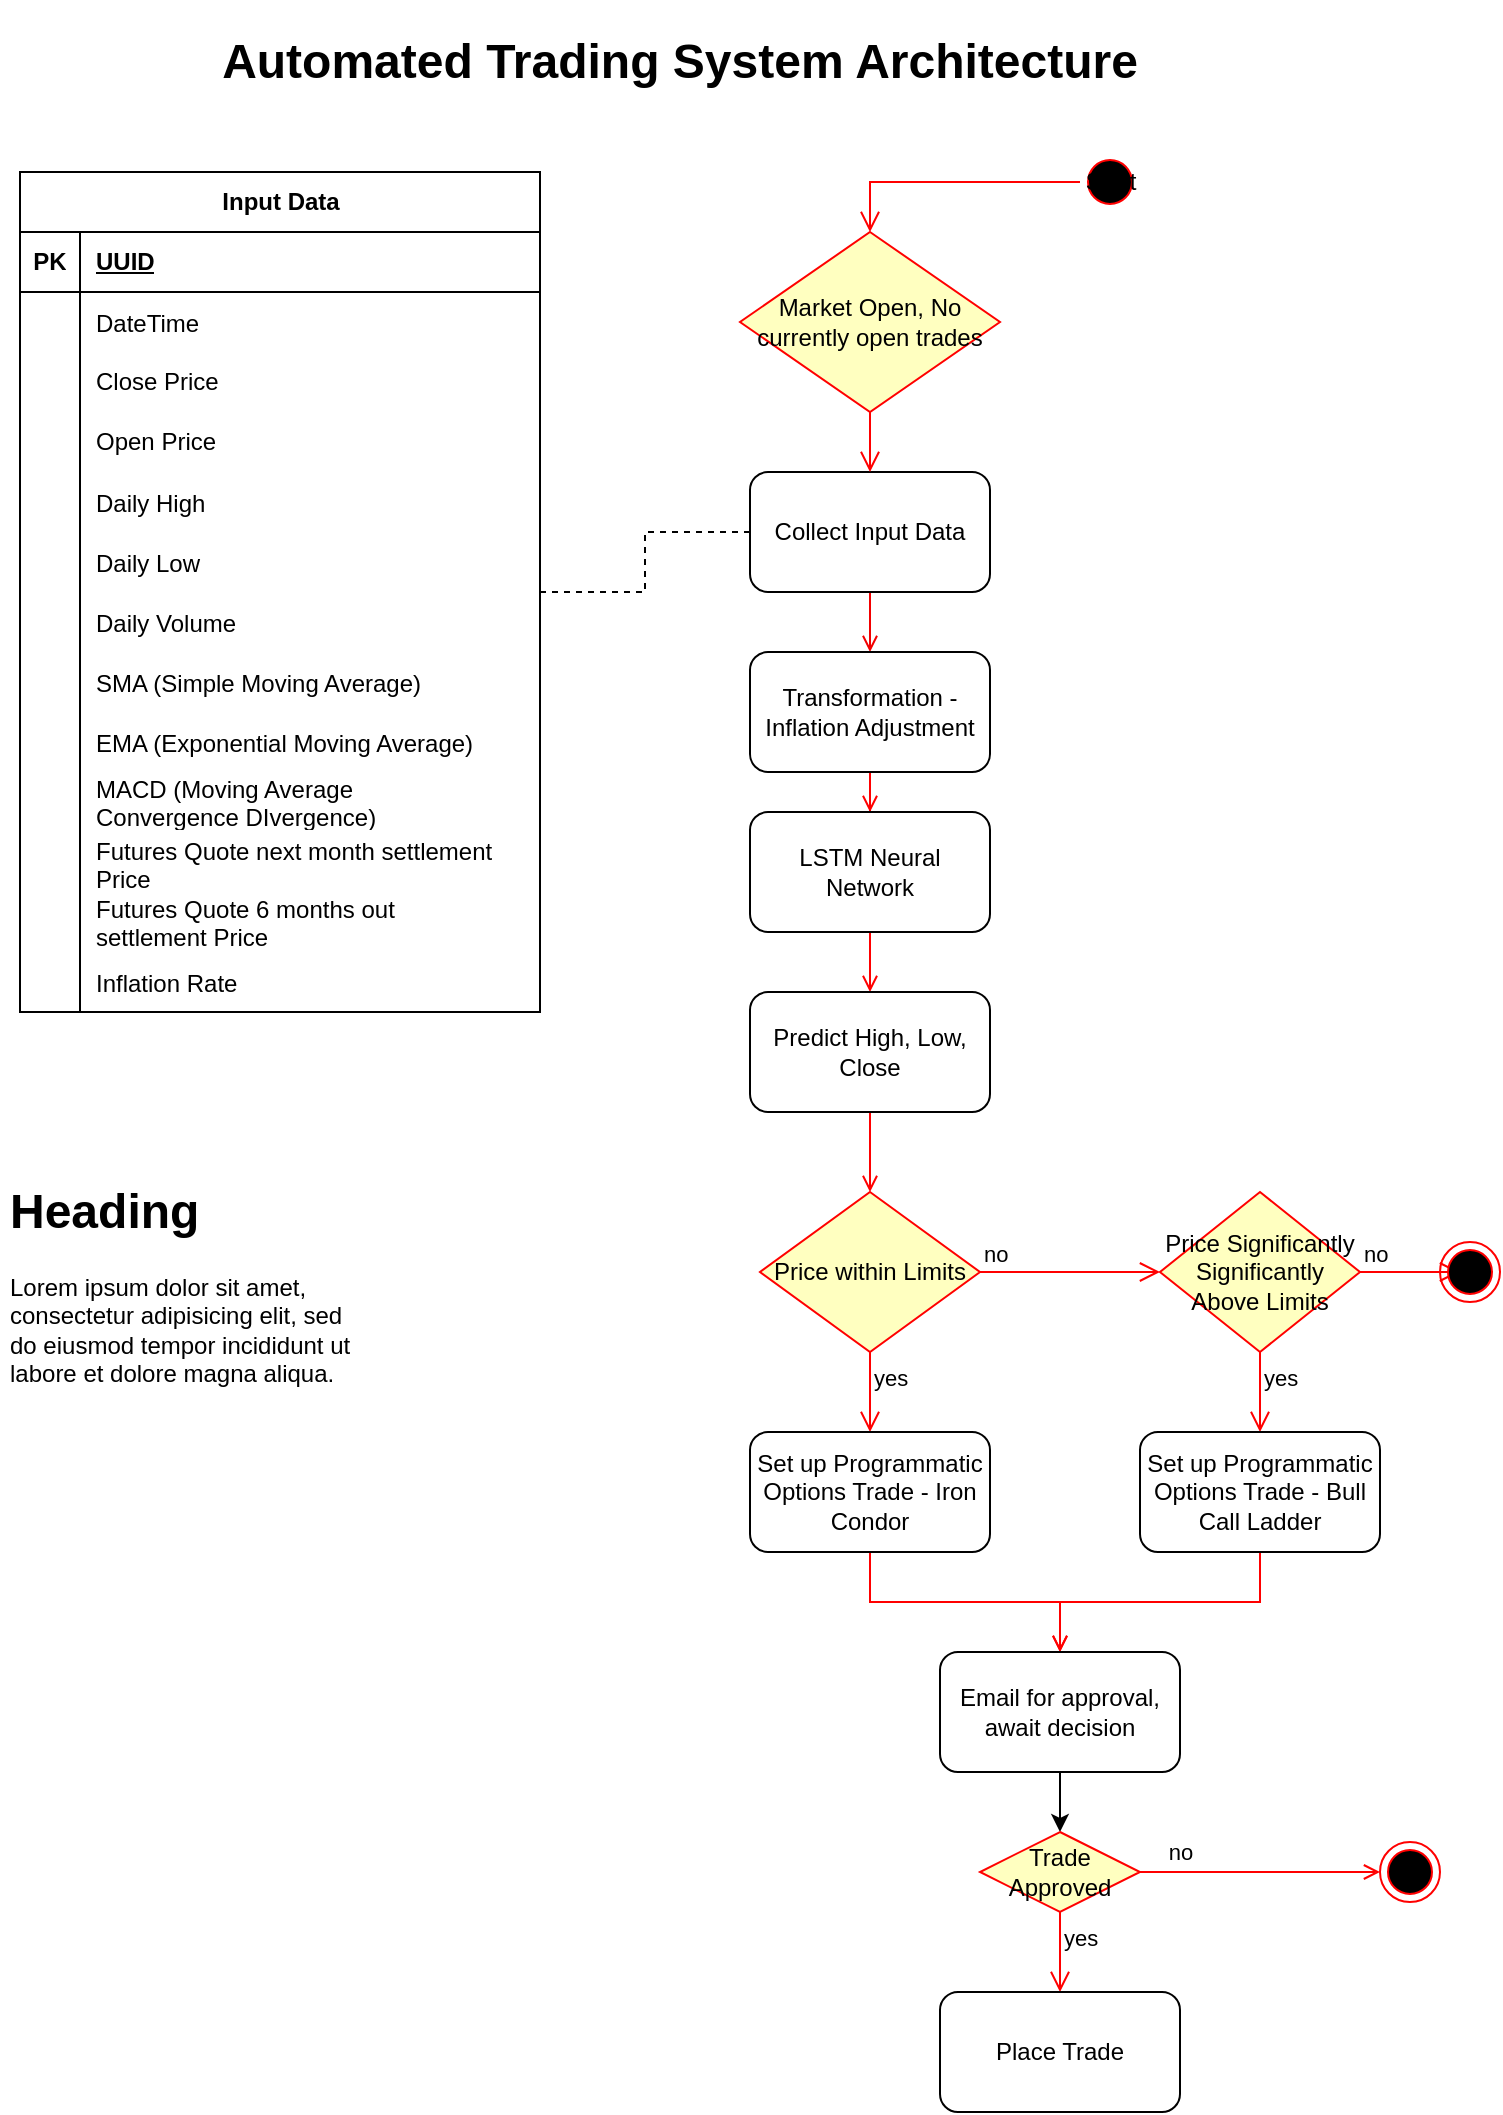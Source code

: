 <mxfile version="22.1.11" type="device">
  <diagram name="Page-1" id="6JWECMsm2gpY-R7SUFQm">
    <mxGraphModel dx="2074" dy="1150" grid="1" gridSize="10" guides="1" tooltips="1" connect="1" arrows="1" fold="1" page="1" pageScale="1" pageWidth="850" pageHeight="1100" math="0" shadow="0">
      <root>
        <mxCell id="0" />
        <mxCell id="1" parent="0" />
        <mxCell id="6mbvFhhKIxdu4Y5T3T8f-79" style="edgeStyle=orthogonalEdgeStyle;rounded=0;orthogonalLoop=1;jettySize=auto;html=1;endArrow=none;endFill=0;dashed=1;" edge="1" parent="1" source="6mbvFhhKIxdu4Y5T3T8f-1" target="6mbvFhhKIxdu4Y5T3T8f-43">
          <mxGeometry relative="1" as="geometry" />
        </mxCell>
        <mxCell id="6mbvFhhKIxdu4Y5T3T8f-1" value="Input Data" style="shape=table;startSize=30;container=1;collapsible=1;childLayout=tableLayout;fixedRows=1;rowLines=0;fontStyle=1;align=center;resizeLast=1;html=1;" vertex="1" parent="1">
          <mxGeometry x="80" y="100" width="260" height="420" as="geometry" />
        </mxCell>
        <mxCell id="6mbvFhhKIxdu4Y5T3T8f-2" value="" style="shape=tableRow;horizontal=0;startSize=0;swimlaneHead=0;swimlaneBody=0;fillColor=none;collapsible=0;dropTarget=0;points=[[0,0.5],[1,0.5]];portConstraint=eastwest;top=0;left=0;right=0;bottom=1;" vertex="1" parent="6mbvFhhKIxdu4Y5T3T8f-1">
          <mxGeometry y="30" width="260" height="30" as="geometry" />
        </mxCell>
        <mxCell id="6mbvFhhKIxdu4Y5T3T8f-3" value="PK" style="shape=partialRectangle;connectable=0;fillColor=none;top=0;left=0;bottom=0;right=0;fontStyle=1;overflow=hidden;whiteSpace=wrap;html=1;" vertex="1" parent="6mbvFhhKIxdu4Y5T3T8f-2">
          <mxGeometry width="30" height="30" as="geometry">
            <mxRectangle width="30" height="30" as="alternateBounds" />
          </mxGeometry>
        </mxCell>
        <mxCell id="6mbvFhhKIxdu4Y5T3T8f-4" value="UUID" style="shape=partialRectangle;connectable=0;fillColor=none;top=0;left=0;bottom=0;right=0;align=left;spacingLeft=6;fontStyle=5;overflow=hidden;whiteSpace=wrap;html=1;" vertex="1" parent="6mbvFhhKIxdu4Y5T3T8f-2">
          <mxGeometry x="30" width="230" height="30" as="geometry">
            <mxRectangle width="230" height="30" as="alternateBounds" />
          </mxGeometry>
        </mxCell>
        <mxCell id="6mbvFhhKIxdu4Y5T3T8f-38" value="" style="shape=tableRow;horizontal=0;startSize=0;swimlaneHead=0;swimlaneBody=0;fillColor=none;collapsible=0;dropTarget=0;points=[[0,0.5],[1,0.5]];portConstraint=eastwest;top=0;left=0;right=0;bottom=0;" vertex="1" parent="6mbvFhhKIxdu4Y5T3T8f-1">
          <mxGeometry y="60" width="260" height="30" as="geometry" />
        </mxCell>
        <mxCell id="6mbvFhhKIxdu4Y5T3T8f-39" value="" style="shape=partialRectangle;connectable=0;fillColor=none;top=0;left=0;bottom=0;right=0;editable=1;overflow=hidden;" vertex="1" parent="6mbvFhhKIxdu4Y5T3T8f-38">
          <mxGeometry width="30" height="30" as="geometry">
            <mxRectangle width="30" height="30" as="alternateBounds" />
          </mxGeometry>
        </mxCell>
        <mxCell id="6mbvFhhKIxdu4Y5T3T8f-40" value="DateTime" style="shape=partialRectangle;connectable=0;fillColor=none;top=0;left=0;bottom=0;right=0;align=left;spacingLeft=6;overflow=hidden;" vertex="1" parent="6mbvFhhKIxdu4Y5T3T8f-38">
          <mxGeometry x="30" width="230" height="30" as="geometry">
            <mxRectangle width="230" height="30" as="alternateBounds" />
          </mxGeometry>
        </mxCell>
        <mxCell id="6mbvFhhKIxdu4Y5T3T8f-5" value="" style="shape=tableRow;horizontal=0;startSize=0;swimlaneHead=0;swimlaneBody=0;fillColor=none;collapsible=0;dropTarget=0;points=[[0,0.5],[1,0.5]];portConstraint=eastwest;top=0;left=0;right=0;bottom=0;" vertex="1" parent="6mbvFhhKIxdu4Y5T3T8f-1">
          <mxGeometry y="90" width="260" height="30" as="geometry" />
        </mxCell>
        <mxCell id="6mbvFhhKIxdu4Y5T3T8f-6" value="" style="shape=partialRectangle;connectable=0;fillColor=none;top=0;left=0;bottom=0;right=0;editable=1;overflow=hidden;whiteSpace=wrap;html=1;" vertex="1" parent="6mbvFhhKIxdu4Y5T3T8f-5">
          <mxGeometry width="30" height="30" as="geometry">
            <mxRectangle width="30" height="30" as="alternateBounds" />
          </mxGeometry>
        </mxCell>
        <mxCell id="6mbvFhhKIxdu4Y5T3T8f-7" value="Close Price" style="shape=partialRectangle;connectable=0;fillColor=none;top=0;left=0;bottom=0;right=0;align=left;spacingLeft=6;overflow=hidden;whiteSpace=wrap;html=1;" vertex="1" parent="6mbvFhhKIxdu4Y5T3T8f-5">
          <mxGeometry x="30" width="230" height="30" as="geometry">
            <mxRectangle width="230" height="30" as="alternateBounds" />
          </mxGeometry>
        </mxCell>
        <mxCell id="6mbvFhhKIxdu4Y5T3T8f-8" value="" style="shape=tableRow;horizontal=0;startSize=0;swimlaneHead=0;swimlaneBody=0;fillColor=none;collapsible=0;dropTarget=0;points=[[0,0.5],[1,0.5]];portConstraint=eastwest;top=0;left=0;right=0;bottom=0;" vertex="1" parent="6mbvFhhKIxdu4Y5T3T8f-1">
          <mxGeometry y="120" width="260" height="30" as="geometry" />
        </mxCell>
        <mxCell id="6mbvFhhKIxdu4Y5T3T8f-9" value="" style="shape=partialRectangle;connectable=0;fillColor=none;top=0;left=0;bottom=0;right=0;editable=1;overflow=hidden;whiteSpace=wrap;html=1;" vertex="1" parent="6mbvFhhKIxdu4Y5T3T8f-8">
          <mxGeometry width="30" height="30" as="geometry">
            <mxRectangle width="30" height="30" as="alternateBounds" />
          </mxGeometry>
        </mxCell>
        <mxCell id="6mbvFhhKIxdu4Y5T3T8f-10" value="Open Price" style="shape=partialRectangle;connectable=0;fillColor=none;top=0;left=0;bottom=0;right=0;align=left;spacingLeft=6;overflow=hidden;whiteSpace=wrap;html=1;" vertex="1" parent="6mbvFhhKIxdu4Y5T3T8f-8">
          <mxGeometry x="30" width="230" height="30" as="geometry">
            <mxRectangle width="230" height="30" as="alternateBounds" />
          </mxGeometry>
        </mxCell>
        <mxCell id="6mbvFhhKIxdu4Y5T3T8f-59" value="" style="shape=tableRow;horizontal=0;startSize=0;swimlaneHead=0;swimlaneBody=0;fillColor=none;collapsible=0;dropTarget=0;points=[[0,0.5],[1,0.5]];portConstraint=eastwest;top=0;left=0;right=0;bottom=0;" vertex="1" parent="6mbvFhhKIxdu4Y5T3T8f-1">
          <mxGeometry y="150" width="260" height="30" as="geometry" />
        </mxCell>
        <mxCell id="6mbvFhhKIxdu4Y5T3T8f-60" value="" style="shape=partialRectangle;connectable=0;fillColor=none;top=0;left=0;bottom=0;right=0;editable=1;overflow=hidden;" vertex="1" parent="6mbvFhhKIxdu4Y5T3T8f-59">
          <mxGeometry width="30" height="30" as="geometry">
            <mxRectangle width="30" height="30" as="alternateBounds" />
          </mxGeometry>
        </mxCell>
        <mxCell id="6mbvFhhKIxdu4Y5T3T8f-61" value="Daily High" style="shape=partialRectangle;connectable=0;fillColor=none;top=0;left=0;bottom=0;right=0;align=left;spacingLeft=6;overflow=hidden;" vertex="1" parent="6mbvFhhKIxdu4Y5T3T8f-59">
          <mxGeometry x="30" width="230" height="30" as="geometry">
            <mxRectangle width="230" height="30" as="alternateBounds" />
          </mxGeometry>
        </mxCell>
        <mxCell id="6mbvFhhKIxdu4Y5T3T8f-62" value="" style="shape=tableRow;horizontal=0;startSize=0;swimlaneHead=0;swimlaneBody=0;fillColor=none;collapsible=0;dropTarget=0;points=[[0,0.5],[1,0.5]];portConstraint=eastwest;top=0;left=0;right=0;bottom=0;" vertex="1" parent="6mbvFhhKIxdu4Y5T3T8f-1">
          <mxGeometry y="180" width="260" height="30" as="geometry" />
        </mxCell>
        <mxCell id="6mbvFhhKIxdu4Y5T3T8f-63" value="" style="shape=partialRectangle;connectable=0;fillColor=none;top=0;left=0;bottom=0;right=0;editable=1;overflow=hidden;" vertex="1" parent="6mbvFhhKIxdu4Y5T3T8f-62">
          <mxGeometry width="30" height="30" as="geometry">
            <mxRectangle width="30" height="30" as="alternateBounds" />
          </mxGeometry>
        </mxCell>
        <mxCell id="6mbvFhhKIxdu4Y5T3T8f-64" value="Daily Low" style="shape=partialRectangle;connectable=0;fillColor=none;top=0;left=0;bottom=0;right=0;align=left;spacingLeft=6;overflow=hidden;" vertex="1" parent="6mbvFhhKIxdu4Y5T3T8f-62">
          <mxGeometry x="30" width="230" height="30" as="geometry">
            <mxRectangle width="230" height="30" as="alternateBounds" />
          </mxGeometry>
        </mxCell>
        <mxCell id="6mbvFhhKIxdu4Y5T3T8f-17" value="" style="shape=tableRow;horizontal=0;startSize=0;swimlaneHead=0;swimlaneBody=0;fillColor=none;collapsible=0;dropTarget=0;points=[[0,0.5],[1,0.5]];portConstraint=eastwest;top=0;left=0;right=0;bottom=0;" vertex="1" parent="6mbvFhhKIxdu4Y5T3T8f-1">
          <mxGeometry y="210" width="260" height="30" as="geometry" />
        </mxCell>
        <mxCell id="6mbvFhhKIxdu4Y5T3T8f-18" value="" style="shape=partialRectangle;connectable=0;fillColor=none;top=0;left=0;bottom=0;right=0;editable=1;overflow=hidden;" vertex="1" parent="6mbvFhhKIxdu4Y5T3T8f-17">
          <mxGeometry width="30" height="30" as="geometry">
            <mxRectangle width="30" height="30" as="alternateBounds" />
          </mxGeometry>
        </mxCell>
        <mxCell id="6mbvFhhKIxdu4Y5T3T8f-19" value="Daily Volume" style="shape=partialRectangle;connectable=0;fillColor=none;top=0;left=0;bottom=0;right=0;align=left;spacingLeft=6;overflow=hidden;" vertex="1" parent="6mbvFhhKIxdu4Y5T3T8f-17">
          <mxGeometry x="30" width="230" height="30" as="geometry">
            <mxRectangle width="230" height="30" as="alternateBounds" />
          </mxGeometry>
        </mxCell>
        <mxCell id="6mbvFhhKIxdu4Y5T3T8f-20" value="" style="shape=tableRow;horizontal=0;startSize=0;swimlaneHead=0;swimlaneBody=0;fillColor=none;collapsible=0;dropTarget=0;points=[[0,0.5],[1,0.5]];portConstraint=eastwest;top=0;left=0;right=0;bottom=0;" vertex="1" parent="6mbvFhhKIxdu4Y5T3T8f-1">
          <mxGeometry y="240" width="260" height="30" as="geometry" />
        </mxCell>
        <mxCell id="6mbvFhhKIxdu4Y5T3T8f-21" value="" style="shape=partialRectangle;connectable=0;fillColor=none;top=0;left=0;bottom=0;right=0;editable=1;overflow=hidden;" vertex="1" parent="6mbvFhhKIxdu4Y5T3T8f-20">
          <mxGeometry width="30" height="30" as="geometry">
            <mxRectangle width="30" height="30" as="alternateBounds" />
          </mxGeometry>
        </mxCell>
        <mxCell id="6mbvFhhKIxdu4Y5T3T8f-22" value="SMA (Simple Moving Average)" style="shape=partialRectangle;connectable=0;fillColor=none;top=0;left=0;bottom=0;right=0;align=left;spacingLeft=6;overflow=hidden;" vertex="1" parent="6mbvFhhKIxdu4Y5T3T8f-20">
          <mxGeometry x="30" width="230" height="30" as="geometry">
            <mxRectangle width="230" height="30" as="alternateBounds" />
          </mxGeometry>
        </mxCell>
        <mxCell id="6mbvFhhKIxdu4Y5T3T8f-29" value="" style="shape=tableRow;horizontal=0;startSize=0;swimlaneHead=0;swimlaneBody=0;fillColor=none;collapsible=0;dropTarget=0;points=[[0,0.5],[1,0.5]];portConstraint=eastwest;top=0;left=0;right=0;bottom=0;" vertex="1" parent="6mbvFhhKIxdu4Y5T3T8f-1">
          <mxGeometry y="270" width="260" height="30" as="geometry" />
        </mxCell>
        <mxCell id="6mbvFhhKIxdu4Y5T3T8f-30" value="" style="shape=partialRectangle;connectable=0;fillColor=none;top=0;left=0;bottom=0;right=0;editable=1;overflow=hidden;" vertex="1" parent="6mbvFhhKIxdu4Y5T3T8f-29">
          <mxGeometry width="30" height="30" as="geometry">
            <mxRectangle width="30" height="30" as="alternateBounds" />
          </mxGeometry>
        </mxCell>
        <mxCell id="6mbvFhhKIxdu4Y5T3T8f-31" value="EMA (Exponential Moving Average)" style="shape=partialRectangle;connectable=0;fillColor=none;top=0;left=0;bottom=0;right=0;align=left;spacingLeft=6;overflow=hidden;" vertex="1" parent="6mbvFhhKIxdu4Y5T3T8f-29">
          <mxGeometry x="30" width="230" height="30" as="geometry">
            <mxRectangle width="230" height="30" as="alternateBounds" />
          </mxGeometry>
        </mxCell>
        <mxCell id="6mbvFhhKIxdu4Y5T3T8f-35" value="" style="shape=tableRow;horizontal=0;startSize=0;swimlaneHead=0;swimlaneBody=0;fillColor=none;collapsible=0;dropTarget=0;points=[[0,0.5],[1,0.5]];portConstraint=eastwest;top=0;left=0;right=0;bottom=0;" vertex="1" parent="6mbvFhhKIxdu4Y5T3T8f-1">
          <mxGeometry y="300" width="260" height="30" as="geometry" />
        </mxCell>
        <mxCell id="6mbvFhhKIxdu4Y5T3T8f-36" value="" style="shape=partialRectangle;connectable=0;fillColor=none;top=0;left=0;bottom=0;right=0;editable=1;overflow=hidden;" vertex="1" parent="6mbvFhhKIxdu4Y5T3T8f-35">
          <mxGeometry width="30" height="30" as="geometry">
            <mxRectangle width="30" height="30" as="alternateBounds" />
          </mxGeometry>
        </mxCell>
        <mxCell id="6mbvFhhKIxdu4Y5T3T8f-37" value="MACD (Moving Average&#xa;Convergence DIvergence)" style="shape=partialRectangle;connectable=0;fillColor=none;top=0;left=0;bottom=0;right=0;align=left;spacingLeft=6;overflow=hidden;" vertex="1" parent="6mbvFhhKIxdu4Y5T3T8f-35">
          <mxGeometry x="30" width="230" height="30" as="geometry">
            <mxRectangle width="230" height="30" as="alternateBounds" />
          </mxGeometry>
        </mxCell>
        <mxCell id="6mbvFhhKIxdu4Y5T3T8f-11" value="" style="shape=tableRow;horizontal=0;startSize=0;swimlaneHead=0;swimlaneBody=0;fillColor=none;collapsible=0;dropTarget=0;points=[[0,0.5],[1,0.5]];portConstraint=eastwest;top=0;left=0;right=0;bottom=0;" vertex="1" parent="6mbvFhhKIxdu4Y5T3T8f-1">
          <mxGeometry y="330" width="260" height="30" as="geometry" />
        </mxCell>
        <mxCell id="6mbvFhhKIxdu4Y5T3T8f-12" value="" style="shape=partialRectangle;connectable=0;fillColor=none;top=0;left=0;bottom=0;right=0;editable=1;overflow=hidden;whiteSpace=wrap;html=1;" vertex="1" parent="6mbvFhhKIxdu4Y5T3T8f-11">
          <mxGeometry width="30" height="30" as="geometry">
            <mxRectangle width="30" height="30" as="alternateBounds" />
          </mxGeometry>
        </mxCell>
        <mxCell id="6mbvFhhKIxdu4Y5T3T8f-13" value="Futures Quote next month settlement Price" style="shape=partialRectangle;connectable=0;fillColor=none;top=0;left=0;bottom=0;right=0;align=left;spacingLeft=6;overflow=hidden;whiteSpace=wrap;html=1;" vertex="1" parent="6mbvFhhKIxdu4Y5T3T8f-11">
          <mxGeometry x="30" width="230" height="30" as="geometry">
            <mxRectangle width="230" height="30" as="alternateBounds" />
          </mxGeometry>
        </mxCell>
        <mxCell id="6mbvFhhKIxdu4Y5T3T8f-23" value="" style="shape=tableRow;horizontal=0;startSize=0;swimlaneHead=0;swimlaneBody=0;fillColor=none;collapsible=0;dropTarget=0;points=[[0,0.5],[1,0.5]];portConstraint=eastwest;top=0;left=0;right=0;bottom=0;" vertex="1" parent="6mbvFhhKIxdu4Y5T3T8f-1">
          <mxGeometry y="360" width="260" height="30" as="geometry" />
        </mxCell>
        <mxCell id="6mbvFhhKIxdu4Y5T3T8f-24" value="" style="shape=partialRectangle;connectable=0;fillColor=none;top=0;left=0;bottom=0;right=0;editable=1;overflow=hidden;" vertex="1" parent="6mbvFhhKIxdu4Y5T3T8f-23">
          <mxGeometry width="30" height="30" as="geometry">
            <mxRectangle width="30" height="30" as="alternateBounds" />
          </mxGeometry>
        </mxCell>
        <mxCell id="6mbvFhhKIxdu4Y5T3T8f-25" value="Futures Quote 6 months out &#xa;settlement Price" style="shape=partialRectangle;connectable=0;fillColor=none;top=0;left=0;bottom=0;right=0;align=left;spacingLeft=6;overflow=hidden;" vertex="1" parent="6mbvFhhKIxdu4Y5T3T8f-23">
          <mxGeometry x="30" width="230" height="30" as="geometry">
            <mxRectangle width="230" height="30" as="alternateBounds" />
          </mxGeometry>
        </mxCell>
        <mxCell id="6mbvFhhKIxdu4Y5T3T8f-45" value="" style="shape=tableRow;horizontal=0;startSize=0;swimlaneHead=0;swimlaneBody=0;fillColor=none;collapsible=0;dropTarget=0;points=[[0,0.5],[1,0.5]];portConstraint=eastwest;top=0;left=0;right=0;bottom=0;" vertex="1" parent="6mbvFhhKIxdu4Y5T3T8f-1">
          <mxGeometry y="390" width="260" height="30" as="geometry" />
        </mxCell>
        <mxCell id="6mbvFhhKIxdu4Y5T3T8f-46" value="" style="shape=partialRectangle;connectable=0;fillColor=none;top=0;left=0;bottom=0;right=0;editable=1;overflow=hidden;" vertex="1" parent="6mbvFhhKIxdu4Y5T3T8f-45">
          <mxGeometry width="30" height="30" as="geometry">
            <mxRectangle width="30" height="30" as="alternateBounds" />
          </mxGeometry>
        </mxCell>
        <mxCell id="6mbvFhhKIxdu4Y5T3T8f-47" value="Inflation Rate" style="shape=partialRectangle;connectable=0;fillColor=none;top=0;left=0;bottom=0;right=0;align=left;spacingLeft=6;overflow=hidden;" vertex="1" parent="6mbvFhhKIxdu4Y5T3T8f-45">
          <mxGeometry x="30" width="230" height="30" as="geometry">
            <mxRectangle width="230" height="30" as="alternateBounds" />
          </mxGeometry>
        </mxCell>
        <mxCell id="6mbvFhhKIxdu4Y5T3T8f-41" value="Start" style="ellipse;html=1;shape=startState;fillColor=#000000;strokeColor=#ff0000;" vertex="1" parent="1">
          <mxGeometry x="610" y="90" width="30" height="30" as="geometry" />
        </mxCell>
        <mxCell id="6mbvFhhKIxdu4Y5T3T8f-42" value="" style="edgeStyle=orthogonalEdgeStyle;html=1;verticalAlign=bottom;endArrow=open;endSize=8;strokeColor=#ff0000;rounded=0;entryX=0.5;entryY=0;entryDx=0;entryDy=0;" edge="1" source="6mbvFhhKIxdu4Y5T3T8f-41" parent="1" target="6mbvFhhKIxdu4Y5T3T8f-76">
          <mxGeometry relative="1" as="geometry">
            <mxPoint x="505" y="250" as="targetPoint" />
          </mxGeometry>
        </mxCell>
        <mxCell id="6mbvFhhKIxdu4Y5T3T8f-48" style="edgeStyle=orthogonalEdgeStyle;rounded=0;orthogonalLoop=1;jettySize=auto;html=1;endArrow=open;endFill=0;fillColor=#f8cecc;strokeColor=#F20000;" edge="1" parent="1" source="6mbvFhhKIxdu4Y5T3T8f-43" target="6mbvFhhKIxdu4Y5T3T8f-44">
          <mxGeometry relative="1" as="geometry" />
        </mxCell>
        <mxCell id="6mbvFhhKIxdu4Y5T3T8f-43" value="Collect Input Data" style="rounded=1;whiteSpace=wrap;html=1;" vertex="1" parent="1">
          <mxGeometry x="445" y="250" width="120" height="60" as="geometry" />
        </mxCell>
        <mxCell id="6mbvFhhKIxdu4Y5T3T8f-50" style="edgeStyle=orthogonalEdgeStyle;rounded=0;orthogonalLoop=1;jettySize=auto;html=1;endArrow=open;endFill=0;fillColor=#e51400;strokeColor=#ff0000;" edge="1" parent="1" source="6mbvFhhKIxdu4Y5T3T8f-44" target="6mbvFhhKIxdu4Y5T3T8f-49">
          <mxGeometry relative="1" as="geometry" />
        </mxCell>
        <mxCell id="6mbvFhhKIxdu4Y5T3T8f-44" value="Transformation - Inflation Adjustment" style="rounded=1;whiteSpace=wrap;html=1;" vertex="1" parent="1">
          <mxGeometry x="445" y="340" width="120" height="60" as="geometry" />
        </mxCell>
        <mxCell id="6mbvFhhKIxdu4Y5T3T8f-65" style="edgeStyle=orthogonalEdgeStyle;rounded=0;orthogonalLoop=1;jettySize=auto;html=1;endArrow=open;endFill=0;fillColor=#e51400;strokeColor=#ff0000;" edge="1" parent="1" source="6mbvFhhKIxdu4Y5T3T8f-49" target="6mbvFhhKIxdu4Y5T3T8f-58">
          <mxGeometry relative="1" as="geometry" />
        </mxCell>
        <mxCell id="6mbvFhhKIxdu4Y5T3T8f-49" value="LSTM Neural Network" style="rounded=1;whiteSpace=wrap;html=1;" vertex="1" parent="1">
          <mxGeometry x="445" y="420" width="120" height="60" as="geometry" />
        </mxCell>
        <mxCell id="6mbvFhhKIxdu4Y5T3T8f-74" style="edgeStyle=orthogonalEdgeStyle;rounded=0;orthogonalLoop=1;jettySize=auto;html=1;endArrow=open;endFill=0;fillColor=#e51400;strokeColor=#ff0000;" edge="1" parent="1" source="6mbvFhhKIxdu4Y5T3T8f-58" target="6mbvFhhKIxdu4Y5T3T8f-66">
          <mxGeometry relative="1" as="geometry" />
        </mxCell>
        <mxCell id="6mbvFhhKIxdu4Y5T3T8f-58" value="Predict High, Low, Close" style="rounded=1;whiteSpace=wrap;html=1;" vertex="1" parent="1">
          <mxGeometry x="445" y="510" width="120" height="60" as="geometry" />
        </mxCell>
        <mxCell id="6mbvFhhKIxdu4Y5T3T8f-66" value="Price within Limits" style="rhombus;whiteSpace=wrap;html=1;fontColor=#000000;fillColor=#ffffc0;strokeColor=#ff0000;" vertex="1" parent="1">
          <mxGeometry x="450" y="610" width="110" height="80" as="geometry" />
        </mxCell>
        <mxCell id="6mbvFhhKIxdu4Y5T3T8f-67" value="no" style="edgeStyle=orthogonalEdgeStyle;html=1;align=left;verticalAlign=bottom;endArrow=open;endSize=8;strokeColor=#ff0000;rounded=0;entryX=0;entryY=0.5;entryDx=0;entryDy=0;" edge="1" source="6mbvFhhKIxdu4Y5T3T8f-66" parent="1" target="6mbvFhhKIxdu4Y5T3T8f-69">
          <mxGeometry x="-1" relative="1" as="geometry">
            <mxPoint x="620" y="700" as="targetPoint" />
          </mxGeometry>
        </mxCell>
        <mxCell id="6mbvFhhKIxdu4Y5T3T8f-68" value="yes" style="edgeStyle=orthogonalEdgeStyle;html=1;align=left;verticalAlign=top;endArrow=open;endSize=8;strokeColor=#ff0000;rounded=0;" edge="1" source="6mbvFhhKIxdu4Y5T3T8f-66" parent="1" target="6mbvFhhKIxdu4Y5T3T8f-73">
          <mxGeometry x="-1" relative="1" as="geometry">
            <mxPoint x="510" y="740" as="targetPoint" />
          </mxGeometry>
        </mxCell>
        <mxCell id="6mbvFhhKIxdu4Y5T3T8f-69" value="Price Significantly Significantly Above Limits" style="rhombus;whiteSpace=wrap;html=1;fontColor=#000000;fillColor=#ffffc0;strokeColor=#ff0000;" vertex="1" parent="1">
          <mxGeometry x="650" y="610" width="100" height="80" as="geometry" />
        </mxCell>
        <mxCell id="6mbvFhhKIxdu4Y5T3T8f-70" value="no" style="edgeStyle=orthogonalEdgeStyle;html=1;align=left;verticalAlign=bottom;endArrow=open;endSize=8;strokeColor=#ff0000;rounded=0;" edge="1" source="6mbvFhhKIxdu4Y5T3T8f-69" parent="1">
          <mxGeometry x="-1" relative="1" as="geometry">
            <mxPoint x="800" y="650" as="targetPoint" />
          </mxGeometry>
        </mxCell>
        <mxCell id="6mbvFhhKIxdu4Y5T3T8f-71" value="yes" style="edgeStyle=orthogonalEdgeStyle;html=1;align=left;verticalAlign=top;endArrow=open;endSize=8;strokeColor=#ff0000;rounded=0;" edge="1" source="6mbvFhhKIxdu4Y5T3T8f-69" parent="1" target="6mbvFhhKIxdu4Y5T3T8f-75">
          <mxGeometry x="-1" relative="1" as="geometry">
            <mxPoint x="680" y="740" as="targetPoint" />
          </mxGeometry>
        </mxCell>
        <mxCell id="6mbvFhhKIxdu4Y5T3T8f-72" value="" style="ellipse;html=1;shape=endState;fillColor=#000000;strokeColor=#ff0000;" vertex="1" parent="1">
          <mxGeometry x="790" y="635" width="30" height="30" as="geometry" />
        </mxCell>
        <mxCell id="6mbvFhhKIxdu4Y5T3T8f-81" style="edgeStyle=orthogonalEdgeStyle;rounded=0;orthogonalLoop=1;jettySize=auto;html=1;endArrow=open;endFill=0;fillColor=#e51400;strokeColor=#ff0000;" edge="1" parent="1" source="6mbvFhhKIxdu4Y5T3T8f-73" target="6mbvFhhKIxdu4Y5T3T8f-80">
          <mxGeometry relative="1" as="geometry" />
        </mxCell>
        <mxCell id="6mbvFhhKIxdu4Y5T3T8f-73" value="Set up Programmatic Options Trade - Iron Condor" style="rounded=1;whiteSpace=wrap;html=1;" vertex="1" parent="1">
          <mxGeometry x="445" y="730" width="120" height="60" as="geometry" />
        </mxCell>
        <mxCell id="6mbvFhhKIxdu4Y5T3T8f-82" style="edgeStyle=orthogonalEdgeStyle;rounded=0;orthogonalLoop=1;jettySize=auto;html=1;endArrow=open;endFill=0;fillColor=#e51400;strokeColor=#ff0000;" edge="1" parent="1" source="6mbvFhhKIxdu4Y5T3T8f-75" target="6mbvFhhKIxdu4Y5T3T8f-80">
          <mxGeometry relative="1" as="geometry" />
        </mxCell>
        <mxCell id="6mbvFhhKIxdu4Y5T3T8f-75" value="Set up Programmatic Options Trade - Bull Call Ladder" style="rounded=1;whiteSpace=wrap;html=1;" vertex="1" parent="1">
          <mxGeometry x="640" y="730" width="120" height="60" as="geometry" />
        </mxCell>
        <mxCell id="6mbvFhhKIxdu4Y5T3T8f-76" value="Market Open, No currently open trades" style="rhombus;whiteSpace=wrap;html=1;fontColor=#000000;fillColor=#ffffc0;strokeColor=#ff0000;" vertex="1" parent="1">
          <mxGeometry x="440" y="130" width="130" height="90" as="geometry" />
        </mxCell>
        <mxCell id="6mbvFhhKIxdu4Y5T3T8f-78" value="" style="edgeStyle=orthogonalEdgeStyle;html=1;align=left;verticalAlign=top;endArrow=open;endSize=8;strokeColor=#ff0000;rounded=0;" edge="1" source="6mbvFhhKIxdu4Y5T3T8f-76" parent="1" target="6mbvFhhKIxdu4Y5T3T8f-43">
          <mxGeometry x="-1" relative="1" as="geometry">
            <mxPoint x="590" y="200" as="targetPoint" />
          </mxGeometry>
        </mxCell>
        <mxCell id="6mbvFhhKIxdu4Y5T3T8f-87" style="edgeStyle=orthogonalEdgeStyle;rounded=0;orthogonalLoop=1;jettySize=auto;html=1;" edge="1" parent="1" source="6mbvFhhKIxdu4Y5T3T8f-80" target="6mbvFhhKIxdu4Y5T3T8f-83">
          <mxGeometry relative="1" as="geometry" />
        </mxCell>
        <mxCell id="6mbvFhhKIxdu4Y5T3T8f-80" value="Email for approval, await decision" style="rounded=1;whiteSpace=wrap;html=1;" vertex="1" parent="1">
          <mxGeometry x="540" y="840" width="120" height="60" as="geometry" />
        </mxCell>
        <mxCell id="6mbvFhhKIxdu4Y5T3T8f-89" value="no" style="edgeStyle=orthogonalEdgeStyle;rounded=0;orthogonalLoop=1;jettySize=auto;html=1;endArrow=open;endFill=0;fillColor=#e51400;strokeColor=#ff0000;" edge="1" parent="1" source="6mbvFhhKIxdu4Y5T3T8f-83" target="6mbvFhhKIxdu4Y5T3T8f-88">
          <mxGeometry x="-0.667" y="10" relative="1" as="geometry">
            <mxPoint as="offset" />
          </mxGeometry>
        </mxCell>
        <mxCell id="6mbvFhhKIxdu4Y5T3T8f-83" value="Trade Approved" style="rhombus;whiteSpace=wrap;html=1;fontColor=#000000;fillColor=#ffffc0;strokeColor=#ff0000;" vertex="1" parent="1">
          <mxGeometry x="560" y="930" width="80" height="40" as="geometry" />
        </mxCell>
        <mxCell id="6mbvFhhKIxdu4Y5T3T8f-85" value="yes" style="edgeStyle=orthogonalEdgeStyle;html=1;align=left;verticalAlign=top;endArrow=open;endSize=8;strokeColor=#ff0000;rounded=0;" edge="1" source="6mbvFhhKIxdu4Y5T3T8f-83" parent="1" target="6mbvFhhKIxdu4Y5T3T8f-90">
          <mxGeometry x="-1" relative="1" as="geometry">
            <mxPoint x="600" y="1030" as="targetPoint" />
          </mxGeometry>
        </mxCell>
        <mxCell id="6mbvFhhKIxdu4Y5T3T8f-88" value="" style="ellipse;html=1;shape=endState;fillColor=#000000;strokeColor=#ff0000;" vertex="1" parent="1">
          <mxGeometry x="760" y="935" width="30" height="30" as="geometry" />
        </mxCell>
        <mxCell id="6mbvFhhKIxdu4Y5T3T8f-90" value="Place Trade" style="rounded=1;whiteSpace=wrap;html=1;" vertex="1" parent="1">
          <mxGeometry x="540" y="1010" width="120" height="60" as="geometry" />
        </mxCell>
        <mxCell id="6mbvFhhKIxdu4Y5T3T8f-91" value="&lt;h1&gt;Automated Trading System Architecture&lt;/h1&gt;" style="text;html=1;strokeColor=none;fillColor=none;align=center;verticalAlign=middle;whiteSpace=wrap;rounded=0;" vertex="1" parent="1">
          <mxGeometry x="150" y="30" width="520" height="30" as="geometry" />
        </mxCell>
        <mxCell id="6mbvFhhKIxdu4Y5T3T8f-92" value="&lt;h1&gt;Heading&lt;/h1&gt;&lt;p&gt;Lorem ipsum dolor sit amet, consectetur adipisicing elit, sed do eiusmod tempor incididunt ut labore et dolore magna aliqua.&lt;/p&gt;" style="text;html=1;strokeColor=none;fillColor=none;spacing=5;spacingTop=-20;whiteSpace=wrap;overflow=hidden;rounded=0;" vertex="1" parent="1">
          <mxGeometry x="70" y="600" width="190" height="120" as="geometry" />
        </mxCell>
      </root>
    </mxGraphModel>
  </diagram>
</mxfile>
